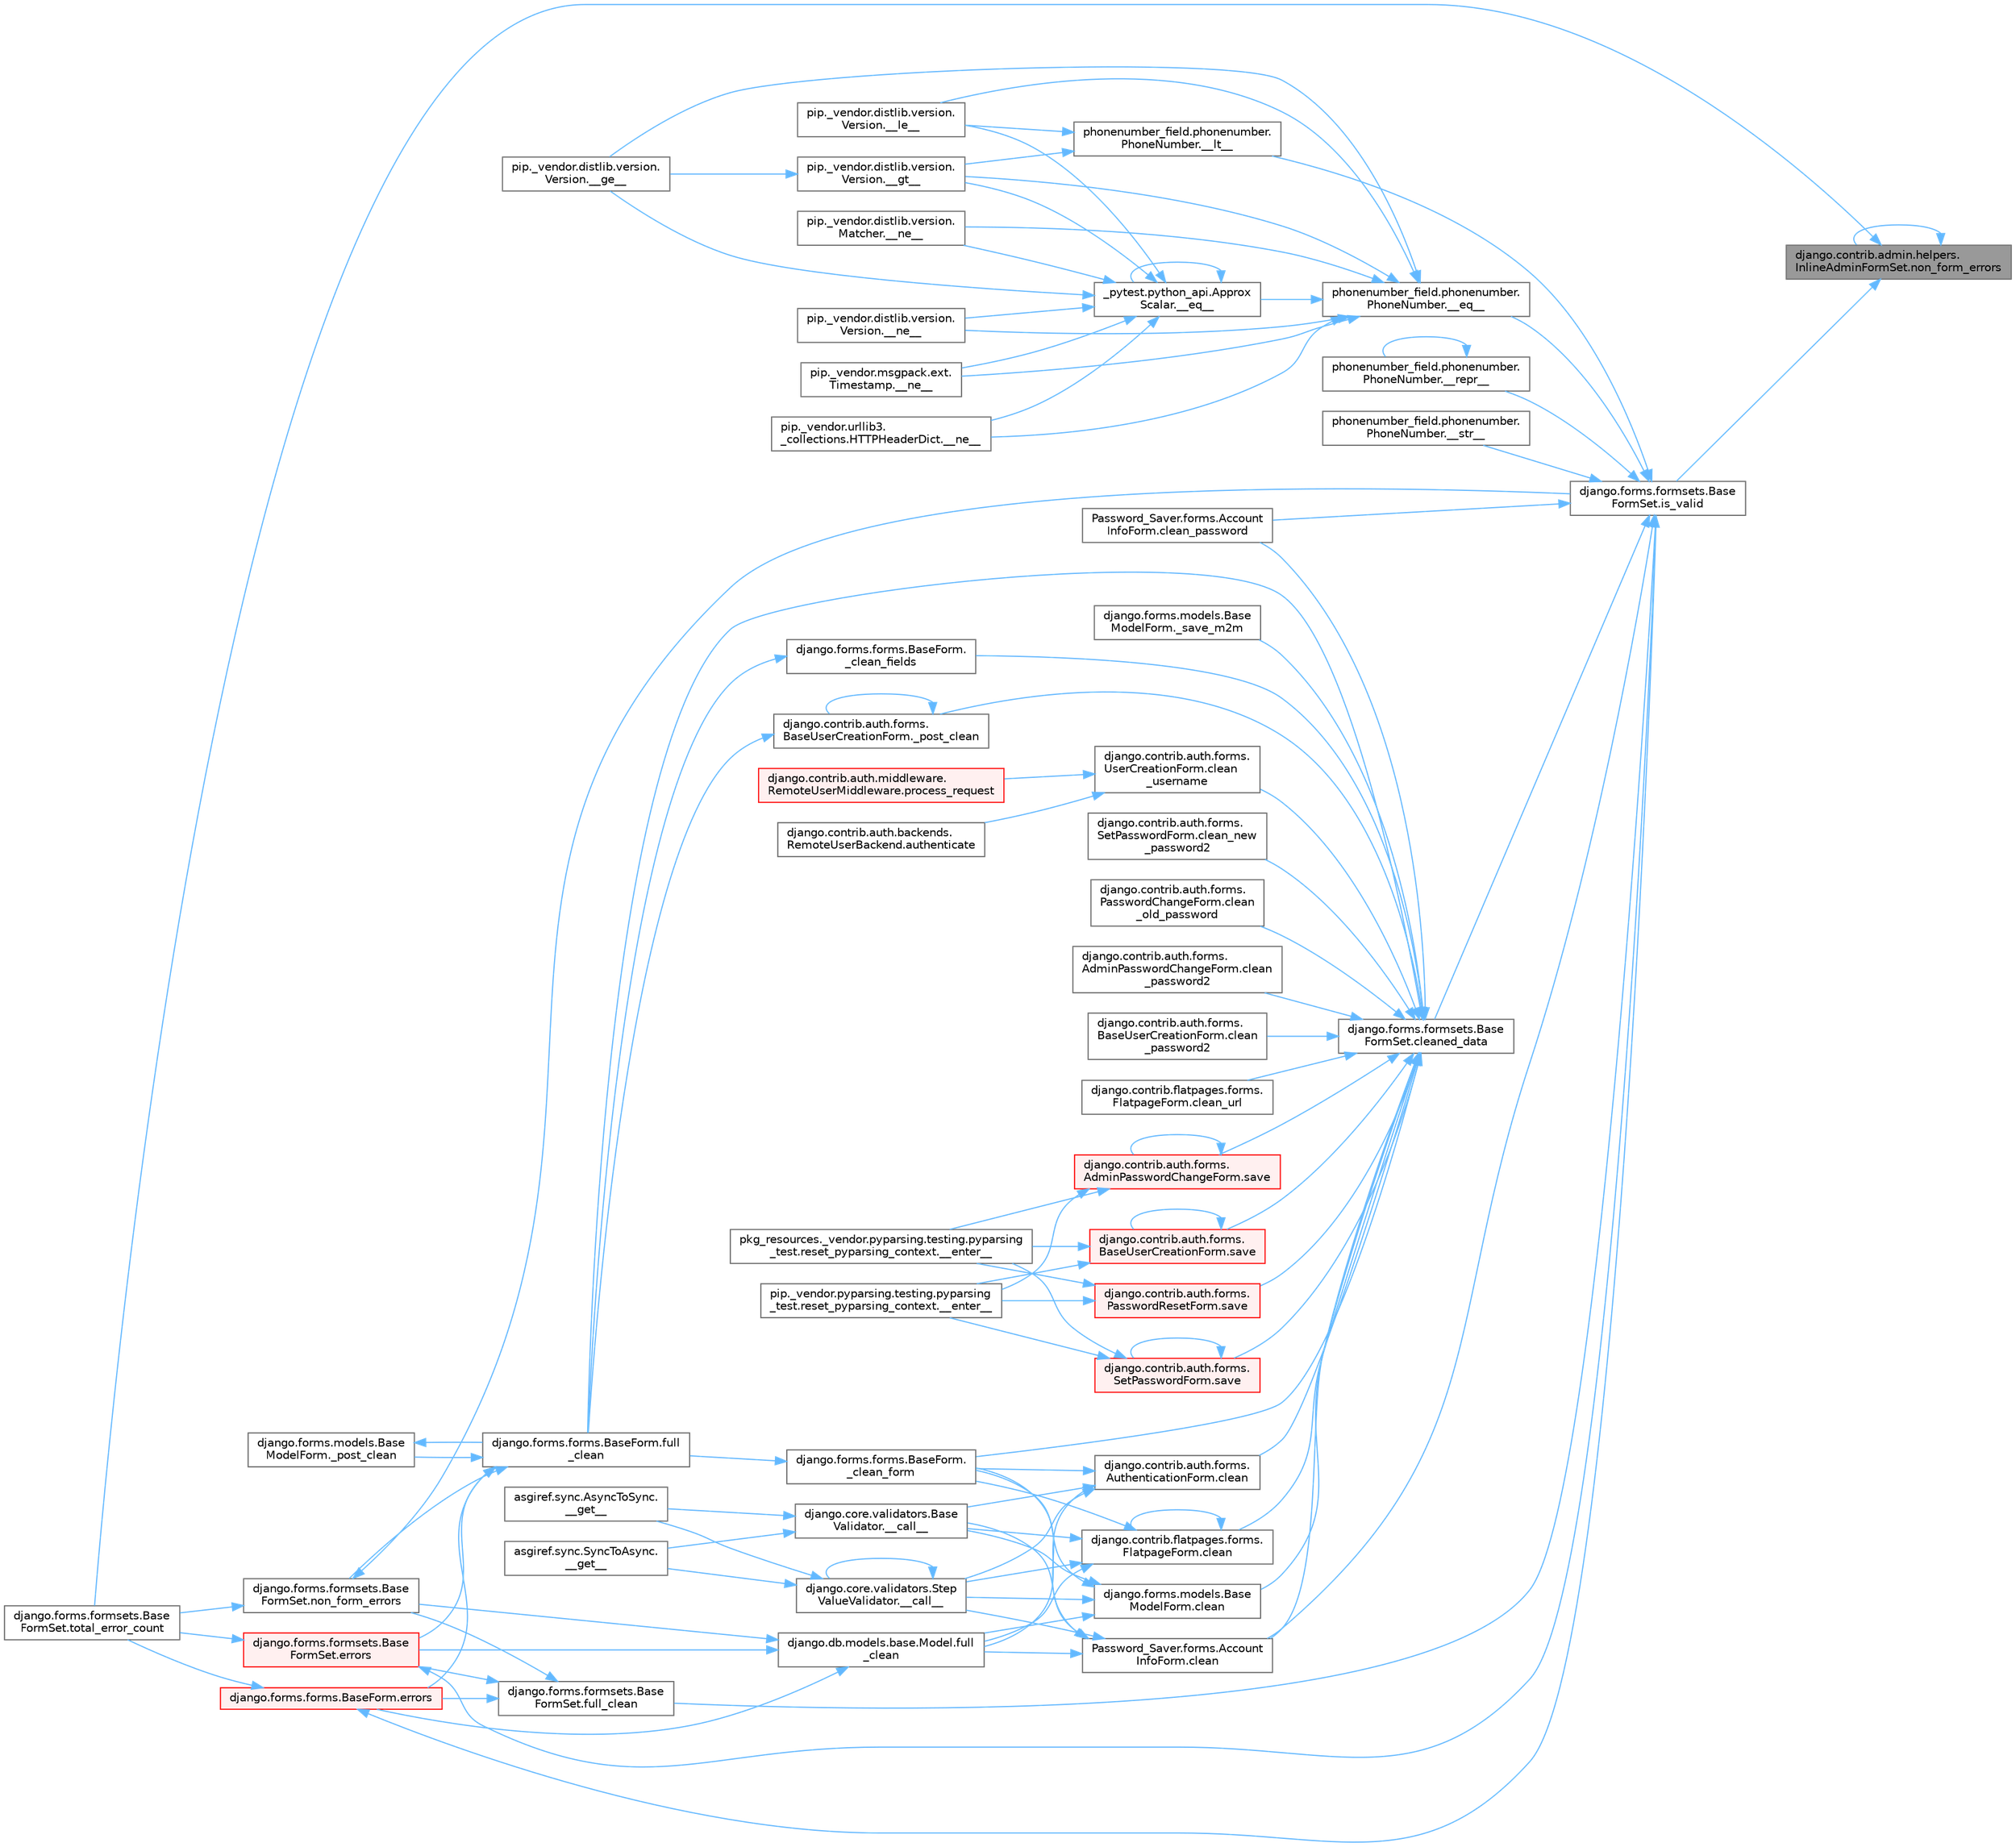 digraph "django.contrib.admin.helpers.InlineAdminFormSet.non_form_errors"
{
 // LATEX_PDF_SIZE
  bgcolor="transparent";
  edge [fontname=Helvetica,fontsize=10,labelfontname=Helvetica,labelfontsize=10];
  node [fontname=Helvetica,fontsize=10,shape=box,height=0.2,width=0.4];
  rankdir="RL";
  Node1 [id="Node000001",label="django.contrib.admin.helpers.\lInlineAdminFormSet.non_form_errors",height=0.2,width=0.4,color="gray40", fillcolor="grey60", style="filled", fontcolor="black",tooltip=" "];
  Node1 -> Node2 [id="edge1_Node000001_Node000002",dir="back",color="steelblue1",style="solid",tooltip=" "];
  Node2 [id="Node000002",label="django.forms.formsets.Base\lFormSet.is_valid",height=0.2,width=0.4,color="grey40", fillcolor="white", style="filled",URL="$classdjango_1_1forms_1_1formsets_1_1_base_form_set.html#a713477cfb7c01e723400df62b49c250c",tooltip=" "];
  Node2 -> Node3 [id="edge2_Node000002_Node000003",dir="back",color="steelblue1",style="solid",tooltip=" "];
  Node3 [id="Node000003",label="phonenumber_field.phonenumber.\lPhoneNumber.__eq__",height=0.2,width=0.4,color="grey40", fillcolor="white", style="filled",URL="$classphonenumber__field_1_1phonenumber_1_1_phone_number.html#a999c32cd1bfa2dd5c7df70781b09c68b",tooltip=" "];
  Node3 -> Node4 [id="edge3_Node000003_Node000004",dir="back",color="steelblue1",style="solid",tooltip=" "];
  Node4 [id="Node000004",label="_pytest.python_api.Approx\lScalar.__eq__",height=0.2,width=0.4,color="grey40", fillcolor="white", style="filled",URL="$class__pytest_1_1python__api_1_1_approx_scalar.html#af4601ee4ca7409927f88c83ebfc3d923",tooltip=" "];
  Node4 -> Node4 [id="edge4_Node000004_Node000004",dir="back",color="steelblue1",style="solid",tooltip=" "];
  Node4 -> Node5 [id="edge5_Node000004_Node000005",dir="back",color="steelblue1",style="solid",tooltip=" "];
  Node5 [id="Node000005",label="pip._vendor.distlib.version.\lVersion.__ge__",height=0.2,width=0.4,color="grey40", fillcolor="white", style="filled",URL="$classpip_1_1__vendor_1_1distlib_1_1version_1_1_version.html#aa6b7b889cebc687ddb5ed9040d01b1ec",tooltip=" "];
  Node4 -> Node6 [id="edge6_Node000004_Node000006",dir="back",color="steelblue1",style="solid",tooltip=" "];
  Node6 [id="Node000006",label="pip._vendor.distlib.version.\lVersion.__gt__",height=0.2,width=0.4,color="grey40", fillcolor="white", style="filled",URL="$classpip_1_1__vendor_1_1distlib_1_1version_1_1_version.html#a51cf0c8da1bb6829173ff6861b10cb5f",tooltip=" "];
  Node6 -> Node5 [id="edge7_Node000006_Node000005",dir="back",color="steelblue1",style="solid",tooltip=" "];
  Node4 -> Node7 [id="edge8_Node000004_Node000007",dir="back",color="steelblue1",style="solid",tooltip=" "];
  Node7 [id="Node000007",label="pip._vendor.distlib.version.\lVersion.__le__",height=0.2,width=0.4,color="grey40", fillcolor="white", style="filled",URL="$classpip_1_1__vendor_1_1distlib_1_1version_1_1_version.html#ae5e2c5d9b76377e286fcf92a382cbb8b",tooltip=" "];
  Node4 -> Node8 [id="edge9_Node000004_Node000008",dir="back",color="steelblue1",style="solid",tooltip=" "];
  Node8 [id="Node000008",label="pip._vendor.distlib.version.\lMatcher.__ne__",height=0.2,width=0.4,color="grey40", fillcolor="white", style="filled",URL="$classpip_1_1__vendor_1_1distlib_1_1version_1_1_matcher.html#a24f8f8a4686bff3018fee5d22f4e02f1",tooltip=" "];
  Node4 -> Node9 [id="edge10_Node000004_Node000009",dir="back",color="steelblue1",style="solid",tooltip=" "];
  Node9 [id="Node000009",label="pip._vendor.distlib.version.\lVersion.__ne__",height=0.2,width=0.4,color="grey40", fillcolor="white", style="filled",URL="$classpip_1_1__vendor_1_1distlib_1_1version_1_1_version.html#aea3cdf6db007318ab1a2e8d144e2a4a1",tooltip=" "];
  Node4 -> Node10 [id="edge11_Node000004_Node000010",dir="back",color="steelblue1",style="solid",tooltip=" "];
  Node10 [id="Node000010",label="pip._vendor.msgpack.ext.\lTimestamp.__ne__",height=0.2,width=0.4,color="grey40", fillcolor="white", style="filled",URL="$classpip_1_1__vendor_1_1msgpack_1_1ext_1_1_timestamp.html#ac38b8cada8075f7a1133b06bc99b2317",tooltip=" "];
  Node4 -> Node11 [id="edge12_Node000004_Node000011",dir="back",color="steelblue1",style="solid",tooltip=" "];
  Node11 [id="Node000011",label="pip._vendor.urllib3.\l_collections.HTTPHeaderDict.__ne__",height=0.2,width=0.4,color="grey40", fillcolor="white", style="filled",URL="$classpip_1_1__vendor_1_1urllib3_1_1__collections_1_1_h_t_t_p_header_dict.html#aa7766a9499d33160a1258e140e35a806",tooltip=" "];
  Node3 -> Node5 [id="edge13_Node000003_Node000005",dir="back",color="steelblue1",style="solid",tooltip=" "];
  Node3 -> Node6 [id="edge14_Node000003_Node000006",dir="back",color="steelblue1",style="solid",tooltip=" "];
  Node3 -> Node7 [id="edge15_Node000003_Node000007",dir="back",color="steelblue1",style="solid",tooltip=" "];
  Node3 -> Node8 [id="edge16_Node000003_Node000008",dir="back",color="steelblue1",style="solid",tooltip=" "];
  Node3 -> Node9 [id="edge17_Node000003_Node000009",dir="back",color="steelblue1",style="solid",tooltip=" "];
  Node3 -> Node10 [id="edge18_Node000003_Node000010",dir="back",color="steelblue1",style="solid",tooltip=" "];
  Node3 -> Node11 [id="edge19_Node000003_Node000011",dir="back",color="steelblue1",style="solid",tooltip=" "];
  Node2 -> Node12 [id="edge20_Node000002_Node000012",dir="back",color="steelblue1",style="solid",tooltip=" "];
  Node12 [id="Node000012",label="phonenumber_field.phonenumber.\lPhoneNumber.__lt__",height=0.2,width=0.4,color="grey40", fillcolor="white", style="filled",URL="$classphonenumber__field_1_1phonenumber_1_1_phone_number.html#ab94d02fbeda1355644c6c1b3d6f3d9ba",tooltip=" "];
  Node12 -> Node6 [id="edge21_Node000012_Node000006",dir="back",color="steelblue1",style="solid",tooltip=" "];
  Node12 -> Node7 [id="edge22_Node000012_Node000007",dir="back",color="steelblue1",style="solid",tooltip=" "];
  Node2 -> Node13 [id="edge23_Node000002_Node000013",dir="back",color="steelblue1",style="solid",tooltip=" "];
  Node13 [id="Node000013",label="phonenumber_field.phonenumber.\lPhoneNumber.__repr__",height=0.2,width=0.4,color="grey40", fillcolor="white", style="filled",URL="$classphonenumber__field_1_1phonenumber_1_1_phone_number.html#a5420c965a5ecfad87cb6bce245cd91a5",tooltip=" "];
  Node13 -> Node13 [id="edge24_Node000013_Node000013",dir="back",color="steelblue1",style="solid",tooltip=" "];
  Node2 -> Node14 [id="edge25_Node000002_Node000014",dir="back",color="steelblue1",style="solid",tooltip=" "];
  Node14 [id="Node000014",label="phonenumber_field.phonenumber.\lPhoneNumber.__str__",height=0.2,width=0.4,color="grey40", fillcolor="white", style="filled",URL="$classphonenumber__field_1_1phonenumber_1_1_phone_number.html#a773f55fba29310ea2218e4bbca83ba6d",tooltip=" "];
  Node2 -> Node15 [id="edge26_Node000002_Node000015",dir="back",color="steelblue1",style="solid",tooltip=" "];
  Node15 [id="Node000015",label="Password_Saver.forms.Account\lInfoForm.clean",height=0.2,width=0.4,color="grey40", fillcolor="white", style="filled",URL="$class_password___saver_1_1forms_1_1_account_info_form.html#a89126d6030ebafc64c8aeeb352113c54",tooltip=" "];
  Node15 -> Node16 [id="edge27_Node000015_Node000016",dir="back",color="steelblue1",style="solid",tooltip=" "];
  Node16 [id="Node000016",label="django.core.validators.Base\lValidator.__call__",height=0.2,width=0.4,color="grey40", fillcolor="white", style="filled",URL="$classdjango_1_1core_1_1validators_1_1_base_validator.html#ac718256582df714e061c6b927e045d12",tooltip=" "];
  Node16 -> Node17 [id="edge28_Node000016_Node000017",dir="back",color="steelblue1",style="solid",tooltip=" "];
  Node17 [id="Node000017",label="asgiref.sync.AsyncToSync.\l__get__",height=0.2,width=0.4,color="grey40", fillcolor="white", style="filled",URL="$classasgiref_1_1sync_1_1_async_to_sync.html#a23e9ef7a73da98dad9e3f4e65846969b",tooltip=" "];
  Node16 -> Node18 [id="edge29_Node000016_Node000018",dir="back",color="steelblue1",style="solid",tooltip=" "];
  Node18 [id="Node000018",label="asgiref.sync.SyncToAsync.\l__get__",height=0.2,width=0.4,color="grey40", fillcolor="white", style="filled",URL="$classasgiref_1_1sync_1_1_sync_to_async.html#aebdfbe3f01079a529fd2f39810597381",tooltip=" "];
  Node15 -> Node19 [id="edge30_Node000015_Node000019",dir="back",color="steelblue1",style="solid",tooltip=" "];
  Node19 [id="Node000019",label="django.core.validators.Step\lValueValidator.__call__",height=0.2,width=0.4,color="grey40", fillcolor="white", style="filled",URL="$classdjango_1_1core_1_1validators_1_1_step_value_validator.html#aebdbf74fe74c5b999350df9c1852714c",tooltip=" "];
  Node19 -> Node19 [id="edge31_Node000019_Node000019",dir="back",color="steelblue1",style="solid",tooltip=" "];
  Node19 -> Node17 [id="edge32_Node000019_Node000017",dir="back",color="steelblue1",style="solid",tooltip=" "];
  Node19 -> Node18 [id="edge33_Node000019_Node000018",dir="back",color="steelblue1",style="solid",tooltip=" "];
  Node15 -> Node20 [id="edge34_Node000015_Node000020",dir="back",color="steelblue1",style="solid",tooltip=" "];
  Node20 [id="Node000020",label="django.forms.forms.BaseForm.\l_clean_form",height=0.2,width=0.4,color="grey40", fillcolor="white", style="filled",URL="$classdjango_1_1forms_1_1forms_1_1_base_form.html#ae5eed108001c1a75985b75174fe23f1f",tooltip=" "];
  Node20 -> Node21 [id="edge35_Node000020_Node000021",dir="back",color="steelblue1",style="solid",tooltip=" "];
  Node21 [id="Node000021",label="django.forms.forms.BaseForm.full\l_clean",height=0.2,width=0.4,color="grey40", fillcolor="white", style="filled",URL="$classdjango_1_1forms_1_1forms_1_1_base_form.html#a396d2448f658dc84a0f0b473ffaae918",tooltip=" "];
  Node21 -> Node22 [id="edge36_Node000021_Node000022",dir="back",color="steelblue1",style="solid",tooltip=" "];
  Node22 [id="Node000022",label="django.forms.models.Base\lModelForm._post_clean",height=0.2,width=0.4,color="grey40", fillcolor="white", style="filled",URL="$classdjango_1_1forms_1_1models_1_1_base_model_form.html#a83e1c0ea3ba97f3a496d07955d1bf124",tooltip=" "];
  Node22 -> Node21 [id="edge37_Node000022_Node000021",dir="back",color="steelblue1",style="solid",tooltip=" "];
  Node21 -> Node23 [id="edge38_Node000021_Node000023",dir="back",color="steelblue1",style="solid",tooltip=" "];
  Node23 [id="Node000023",label="django.forms.forms.BaseForm.errors",height=0.2,width=0.4,color="red", fillcolor="#FFF0F0", style="filled",URL="$classdjango_1_1forms_1_1forms_1_1_base_form.html#aca47cb75eb6c321d1c429b33eca94d49",tooltip=" "];
  Node23 -> Node2 [id="edge39_Node000023_Node000002",dir="back",color="steelblue1",style="solid",tooltip=" "];
  Node23 -> Node688 [id="edge40_Node000023_Node000688",dir="back",color="steelblue1",style="solid",tooltip=" "];
  Node688 [id="Node000688",label="django.forms.formsets.Base\lFormSet.total_error_count",height=0.2,width=0.4,color="grey40", fillcolor="white", style="filled",URL="$classdjango_1_1forms_1_1formsets_1_1_base_form_set.html#a3e9cbe55cc991b30b14546a857abb212",tooltip=" "];
  Node21 -> Node600 [id="edge41_Node000021_Node000600",dir="back",color="steelblue1",style="solid",tooltip=" "];
  Node600 [id="Node000600",label="django.forms.formsets.Base\lFormSet.errors",height=0.2,width=0.4,color="red", fillcolor="#FFF0F0", style="filled",URL="$classdjango_1_1forms_1_1formsets_1_1_base_form_set.html#a9e249e2240c3ae2775249e3d3da42020",tooltip=" "];
  Node600 -> Node2 [id="edge42_Node000600_Node000002",dir="back",color="steelblue1",style="solid",tooltip=" "];
  Node600 -> Node688 [id="edge43_Node000600_Node000688",dir="back",color="steelblue1",style="solid",tooltip=" "];
  Node21 -> Node687 [id="edge44_Node000021_Node000687",dir="back",color="steelblue1",style="solid",tooltip=" "];
  Node687 [id="Node000687",label="django.forms.formsets.Base\lFormSet.non_form_errors",height=0.2,width=0.4,color="grey40", fillcolor="white", style="filled",URL="$classdjango_1_1forms_1_1formsets_1_1_base_form_set.html#a8b499fb5fdd72c59134bf40aeac2de3c",tooltip=" "];
  Node687 -> Node2 [id="edge45_Node000687_Node000002",dir="back",color="steelblue1",style="solid",tooltip=" "];
  Node687 -> Node688 [id="edge46_Node000687_Node000688",dir="back",color="steelblue1",style="solid",tooltip=" "];
  Node15 -> Node599 [id="edge47_Node000015_Node000599",dir="back",color="steelblue1",style="solid",tooltip=" "];
  Node599 [id="Node000599",label="django.db.models.base.Model.full\l_clean",height=0.2,width=0.4,color="grey40", fillcolor="white", style="filled",URL="$classdjango_1_1db_1_1models_1_1base_1_1_model.html#a2e68bd042bd3e52b086f8838eeaa416f",tooltip=" "];
  Node599 -> Node23 [id="edge48_Node000599_Node000023",dir="back",color="steelblue1",style="solid",tooltip=" "];
  Node599 -> Node600 [id="edge49_Node000599_Node000600",dir="back",color="steelblue1",style="solid",tooltip=" "];
  Node599 -> Node687 [id="edge50_Node000599_Node000687",dir="back",color="steelblue1",style="solid",tooltip=" "];
  Node2 -> Node663 [id="edge51_Node000002_Node000663",dir="back",color="steelblue1",style="solid",tooltip=" "];
  Node663 [id="Node000663",label="Password_Saver.forms.Account\lInfoForm.clean_password",height=0.2,width=0.4,color="grey40", fillcolor="white", style="filled",URL="$class_password___saver_1_1forms_1_1_account_info_form.html#a6397d8e90a910bed34ed0ebcf5f74a4e",tooltip=" "];
  Node2 -> Node654 [id="edge52_Node000002_Node000654",dir="back",color="steelblue1",style="solid",tooltip=" "];
  Node654 [id="Node000654",label="django.forms.formsets.Base\lFormSet.cleaned_data",height=0.2,width=0.4,color="grey40", fillcolor="white", style="filled",URL="$classdjango_1_1forms_1_1formsets_1_1_base_form_set.html#ae51d85dd3faa160668adba372c4e87f7",tooltip=" "];
  Node654 -> Node655 [id="edge53_Node000654_Node000655",dir="back",color="steelblue1",style="solid",tooltip=" "];
  Node655 [id="Node000655",label="django.forms.forms.BaseForm.\l_clean_fields",height=0.2,width=0.4,color="grey40", fillcolor="white", style="filled",URL="$classdjango_1_1forms_1_1forms_1_1_base_form.html#a38e014bdeb1b8c2092ec5762f1833d9a",tooltip=" "];
  Node655 -> Node21 [id="edge54_Node000655_Node000021",dir="back",color="steelblue1",style="solid",tooltip=" "];
  Node654 -> Node20 [id="edge55_Node000654_Node000020",dir="back",color="steelblue1",style="solid",tooltip=" "];
  Node654 -> Node656 [id="edge56_Node000654_Node000656",dir="back",color="steelblue1",style="solid",tooltip=" "];
  Node656 [id="Node000656",label="django.contrib.auth.forms.\lBaseUserCreationForm._post_clean",height=0.2,width=0.4,color="grey40", fillcolor="white", style="filled",URL="$classdjango_1_1contrib_1_1auth_1_1forms_1_1_base_user_creation_form.html#aa7775ca44825f4bfa9262b10a9c0281c",tooltip=" "];
  Node656 -> Node656 [id="edge57_Node000656_Node000656",dir="back",color="steelblue1",style="solid",tooltip=" "];
  Node656 -> Node21 [id="edge58_Node000656_Node000021",dir="back",color="steelblue1",style="solid",tooltip=" "];
  Node654 -> Node657 [id="edge59_Node000654_Node000657",dir="back",color="steelblue1",style="solid",tooltip=" "];
  Node657 [id="Node000657",label="django.forms.models.Base\lModelForm._save_m2m",height=0.2,width=0.4,color="grey40", fillcolor="white", style="filled",URL="$classdjango_1_1forms_1_1models_1_1_base_model_form.html#a8e143465fa5977b65ce53f521fa65067",tooltip=" "];
  Node654 -> Node658 [id="edge60_Node000654_Node000658",dir="back",color="steelblue1",style="solid",tooltip=" "];
  Node658 [id="Node000658",label="django.contrib.auth.forms.\lAuthenticationForm.clean",height=0.2,width=0.4,color="grey40", fillcolor="white", style="filled",URL="$classdjango_1_1contrib_1_1auth_1_1forms_1_1_authentication_form.html#a92d28be6696caa8d1b7068eefe81793a",tooltip=" "];
  Node658 -> Node16 [id="edge61_Node000658_Node000016",dir="back",color="steelblue1",style="solid",tooltip=" "];
  Node658 -> Node19 [id="edge62_Node000658_Node000019",dir="back",color="steelblue1",style="solid",tooltip=" "];
  Node658 -> Node20 [id="edge63_Node000658_Node000020",dir="back",color="steelblue1",style="solid",tooltip=" "];
  Node658 -> Node599 [id="edge64_Node000658_Node000599",dir="back",color="steelblue1",style="solid",tooltip=" "];
  Node654 -> Node659 [id="edge65_Node000654_Node000659",dir="back",color="steelblue1",style="solid",tooltip=" "];
  Node659 [id="Node000659",label="django.contrib.flatpages.forms.\lFlatpageForm.clean",height=0.2,width=0.4,color="grey40", fillcolor="white", style="filled",URL="$classdjango_1_1contrib_1_1flatpages_1_1forms_1_1_flatpage_form.html#a0deb29d4415dbd84c765b5972de07e52",tooltip=" "];
  Node659 -> Node16 [id="edge66_Node000659_Node000016",dir="back",color="steelblue1",style="solid",tooltip=" "];
  Node659 -> Node19 [id="edge67_Node000659_Node000019",dir="back",color="steelblue1",style="solid",tooltip=" "];
  Node659 -> Node20 [id="edge68_Node000659_Node000020",dir="back",color="steelblue1",style="solid",tooltip=" "];
  Node659 -> Node659 [id="edge69_Node000659_Node000659",dir="back",color="steelblue1",style="solid",tooltip=" "];
  Node659 -> Node599 [id="edge70_Node000659_Node000599",dir="back",color="steelblue1",style="solid",tooltip=" "];
  Node654 -> Node660 [id="edge71_Node000654_Node000660",dir="back",color="steelblue1",style="solid",tooltip=" "];
  Node660 [id="Node000660",label="django.forms.models.Base\lModelForm.clean",height=0.2,width=0.4,color="grey40", fillcolor="white", style="filled",URL="$classdjango_1_1forms_1_1models_1_1_base_model_form.html#a6a374c3b609f402d6566b2ee3ff98672",tooltip=" "];
  Node660 -> Node16 [id="edge72_Node000660_Node000016",dir="back",color="steelblue1",style="solid",tooltip=" "];
  Node660 -> Node19 [id="edge73_Node000660_Node000019",dir="back",color="steelblue1",style="solid",tooltip=" "];
  Node660 -> Node20 [id="edge74_Node000660_Node000020",dir="back",color="steelblue1",style="solid",tooltip=" "];
  Node660 -> Node599 [id="edge75_Node000660_Node000599",dir="back",color="steelblue1",style="solid",tooltip=" "];
  Node654 -> Node15 [id="edge76_Node000654_Node000015",dir="back",color="steelblue1",style="solid",tooltip=" "];
  Node654 -> Node661 [id="edge77_Node000654_Node000661",dir="back",color="steelblue1",style="solid",tooltip=" "];
  Node661 [id="Node000661",label="django.contrib.auth.forms.\lSetPasswordForm.clean_new\l_password2",height=0.2,width=0.4,color="grey40", fillcolor="white", style="filled",URL="$classdjango_1_1contrib_1_1auth_1_1forms_1_1_set_password_form.html#aefb49bddbbf63909718ecac6718b609d",tooltip=" "];
  Node654 -> Node662 [id="edge78_Node000654_Node000662",dir="back",color="steelblue1",style="solid",tooltip=" "];
  Node662 [id="Node000662",label="django.contrib.auth.forms.\lPasswordChangeForm.clean\l_old_password",height=0.2,width=0.4,color="grey40", fillcolor="white", style="filled",URL="$classdjango_1_1contrib_1_1auth_1_1forms_1_1_password_change_form.html#a4d339cd14a321ba76cb6caf226c56d8d",tooltip=" "];
  Node654 -> Node663 [id="edge79_Node000654_Node000663",dir="back",color="steelblue1",style="solid",tooltip=" "];
  Node654 -> Node664 [id="edge80_Node000654_Node000664",dir="back",color="steelblue1",style="solid",tooltip=" "];
  Node664 [id="Node000664",label="django.contrib.auth.forms.\lAdminPasswordChangeForm.clean\l_password2",height=0.2,width=0.4,color="grey40", fillcolor="white", style="filled",URL="$classdjango_1_1contrib_1_1auth_1_1forms_1_1_admin_password_change_form.html#a7e2cc7b4982538a54fc20fb155285496",tooltip=" "];
  Node654 -> Node665 [id="edge81_Node000654_Node000665",dir="back",color="steelblue1",style="solid",tooltip=" "];
  Node665 [id="Node000665",label="django.contrib.auth.forms.\lBaseUserCreationForm.clean\l_password2",height=0.2,width=0.4,color="grey40", fillcolor="white", style="filled",URL="$classdjango_1_1contrib_1_1auth_1_1forms_1_1_base_user_creation_form.html#afe0d67cb9bbafa947e8c7ba75e6b8dd2",tooltip=" "];
  Node654 -> Node666 [id="edge82_Node000654_Node000666",dir="back",color="steelblue1",style="solid",tooltip=" "];
  Node666 [id="Node000666",label="django.contrib.flatpages.forms.\lFlatpageForm.clean_url",height=0.2,width=0.4,color="grey40", fillcolor="white", style="filled",URL="$classdjango_1_1contrib_1_1flatpages_1_1forms_1_1_flatpage_form.html#a754fc61d64c13e49b6efd2b81954180c",tooltip=" "];
  Node654 -> Node667 [id="edge83_Node000654_Node000667",dir="back",color="steelblue1",style="solid",tooltip=" "];
  Node667 [id="Node000667",label="django.contrib.auth.forms.\lUserCreationForm.clean\l_username",height=0.2,width=0.4,color="grey40", fillcolor="white", style="filled",URL="$classdjango_1_1contrib_1_1auth_1_1forms_1_1_user_creation_form.html#ab825a1782c52e0106904118ba584f68d",tooltip=" "];
  Node667 -> Node668 [id="edge84_Node000667_Node000668",dir="back",color="steelblue1",style="solid",tooltip=" "];
  Node668 [id="Node000668",label="django.contrib.auth.backends.\lRemoteUserBackend.authenticate",height=0.2,width=0.4,color="grey40", fillcolor="white", style="filled",URL="$classdjango_1_1contrib_1_1auth_1_1backends_1_1_remote_user_backend.html#a6507b5b6c5ab37b787d8fada3d232c73",tooltip=" "];
  Node667 -> Node669 [id="edge85_Node000667_Node000669",dir="back",color="steelblue1",style="solid",tooltip=" "];
  Node669 [id="Node000669",label="django.contrib.auth.middleware.\lRemoteUserMiddleware.process_request",height=0.2,width=0.4,color="red", fillcolor="#FFF0F0", style="filled",URL="$classdjango_1_1contrib_1_1auth_1_1middleware_1_1_remote_user_middleware.html#ad7385b4b09ccd4c4408262d30889eb14",tooltip=" "];
  Node654 -> Node21 [id="edge86_Node000654_Node000021",dir="back",color="steelblue1",style="solid",tooltip=" "];
  Node654 -> Node671 [id="edge87_Node000654_Node000671",dir="back",color="steelblue1",style="solid",tooltip=" "];
  Node671 [id="Node000671",label="django.contrib.auth.forms.\lAdminPasswordChangeForm.save",height=0.2,width=0.4,color="red", fillcolor="#FFF0F0", style="filled",URL="$classdjango_1_1contrib_1_1auth_1_1forms_1_1_admin_password_change_form.html#ae15e853bc0c64b8b061876b4987d63fc",tooltip=" "];
  Node671 -> Node291 [id="edge88_Node000671_Node000291",dir="back",color="steelblue1",style="solid",tooltip=" "];
  Node291 [id="Node000291",label="pip._vendor.pyparsing.testing.pyparsing\l_test.reset_pyparsing_context.__enter__",height=0.2,width=0.4,color="grey40", fillcolor="white", style="filled",URL="$classpip_1_1__vendor_1_1pyparsing_1_1testing_1_1pyparsing__test_1_1reset__pyparsing__context.html#a3d39d97a0d95a9b46c987e6dff52b7c0",tooltip=" "];
  Node671 -> Node292 [id="edge89_Node000671_Node000292",dir="back",color="steelblue1",style="solid",tooltip=" "];
  Node292 [id="Node000292",label="pkg_resources._vendor.pyparsing.testing.pyparsing\l_test.reset_pyparsing_context.__enter__",height=0.2,width=0.4,color="grey40", fillcolor="white", style="filled",URL="$classpkg__resources_1_1__vendor_1_1pyparsing_1_1testing_1_1pyparsing__test_1_1reset__pyparsing__context.html#a8d8360c033ccc7296fb9323a07cdeb25",tooltip=" "];
  Node671 -> Node671 [id="edge90_Node000671_Node000671",dir="back",color="steelblue1",style="solid",tooltip=" "];
  Node654 -> Node682 [id="edge91_Node000654_Node000682",dir="back",color="steelblue1",style="solid",tooltip=" "];
  Node682 [id="Node000682",label="django.contrib.auth.forms.\lBaseUserCreationForm.save",height=0.2,width=0.4,color="red", fillcolor="#FFF0F0", style="filled",URL="$classdjango_1_1contrib_1_1auth_1_1forms_1_1_base_user_creation_form.html#a5375478a3c6ff7c9d6983081bb2e46c0",tooltip=" "];
  Node682 -> Node291 [id="edge92_Node000682_Node000291",dir="back",color="steelblue1",style="solid",tooltip=" "];
  Node682 -> Node292 [id="edge93_Node000682_Node000292",dir="back",color="steelblue1",style="solid",tooltip=" "];
  Node682 -> Node682 [id="edge94_Node000682_Node000682",dir="back",color="steelblue1",style="solid",tooltip=" "];
  Node654 -> Node683 [id="edge95_Node000654_Node000683",dir="back",color="steelblue1",style="solid",tooltip=" "];
  Node683 [id="Node000683",label="django.contrib.auth.forms.\lPasswordResetForm.save",height=0.2,width=0.4,color="red", fillcolor="#FFF0F0", style="filled",URL="$classdjango_1_1contrib_1_1auth_1_1forms_1_1_password_reset_form.html#a08fea86409996b9e4ceb5515c94c15be",tooltip=" "];
  Node683 -> Node291 [id="edge96_Node000683_Node000291",dir="back",color="steelblue1",style="solid",tooltip=" "];
  Node683 -> Node292 [id="edge97_Node000683_Node000292",dir="back",color="steelblue1",style="solid",tooltip=" "];
  Node654 -> Node684 [id="edge98_Node000654_Node000684",dir="back",color="steelblue1",style="solid",tooltip=" "];
  Node684 [id="Node000684",label="django.contrib.auth.forms.\lSetPasswordForm.save",height=0.2,width=0.4,color="red", fillcolor="#FFF0F0", style="filled",URL="$classdjango_1_1contrib_1_1auth_1_1forms_1_1_set_password_form.html#ac95fe41703972b1012ff86602e2d4896",tooltip=" "];
  Node684 -> Node291 [id="edge99_Node000684_Node000291",dir="back",color="steelblue1",style="solid",tooltip=" "];
  Node684 -> Node292 [id="edge100_Node000684_Node000292",dir="back",color="steelblue1",style="solid",tooltip=" "];
  Node684 -> Node684 [id="edge101_Node000684_Node000684",dir="back",color="steelblue1",style="solid",tooltip=" "];
  Node2 -> Node686 [id="edge102_Node000002_Node000686",dir="back",color="steelblue1",style="solid",tooltip=" "];
  Node686 [id="Node000686",label="django.forms.formsets.Base\lFormSet.full_clean",height=0.2,width=0.4,color="grey40", fillcolor="white", style="filled",URL="$classdjango_1_1forms_1_1formsets_1_1_base_form_set.html#aa475bdb58853c14bfcd93bd7b494e3b1",tooltip=" "];
  Node686 -> Node23 [id="edge103_Node000686_Node000023",dir="back",color="steelblue1",style="solid",tooltip=" "];
  Node686 -> Node600 [id="edge104_Node000686_Node000600",dir="back",color="steelblue1",style="solid",tooltip=" "];
  Node686 -> Node687 [id="edge105_Node000686_Node000687",dir="back",color="steelblue1",style="solid",tooltip=" "];
  Node1 -> Node1 [id="edge106_Node000001_Node000001",dir="back",color="steelblue1",style="solid",tooltip=" "];
  Node1 -> Node688 [id="edge107_Node000001_Node000688",dir="back",color="steelblue1",style="solid",tooltip=" "];
}

